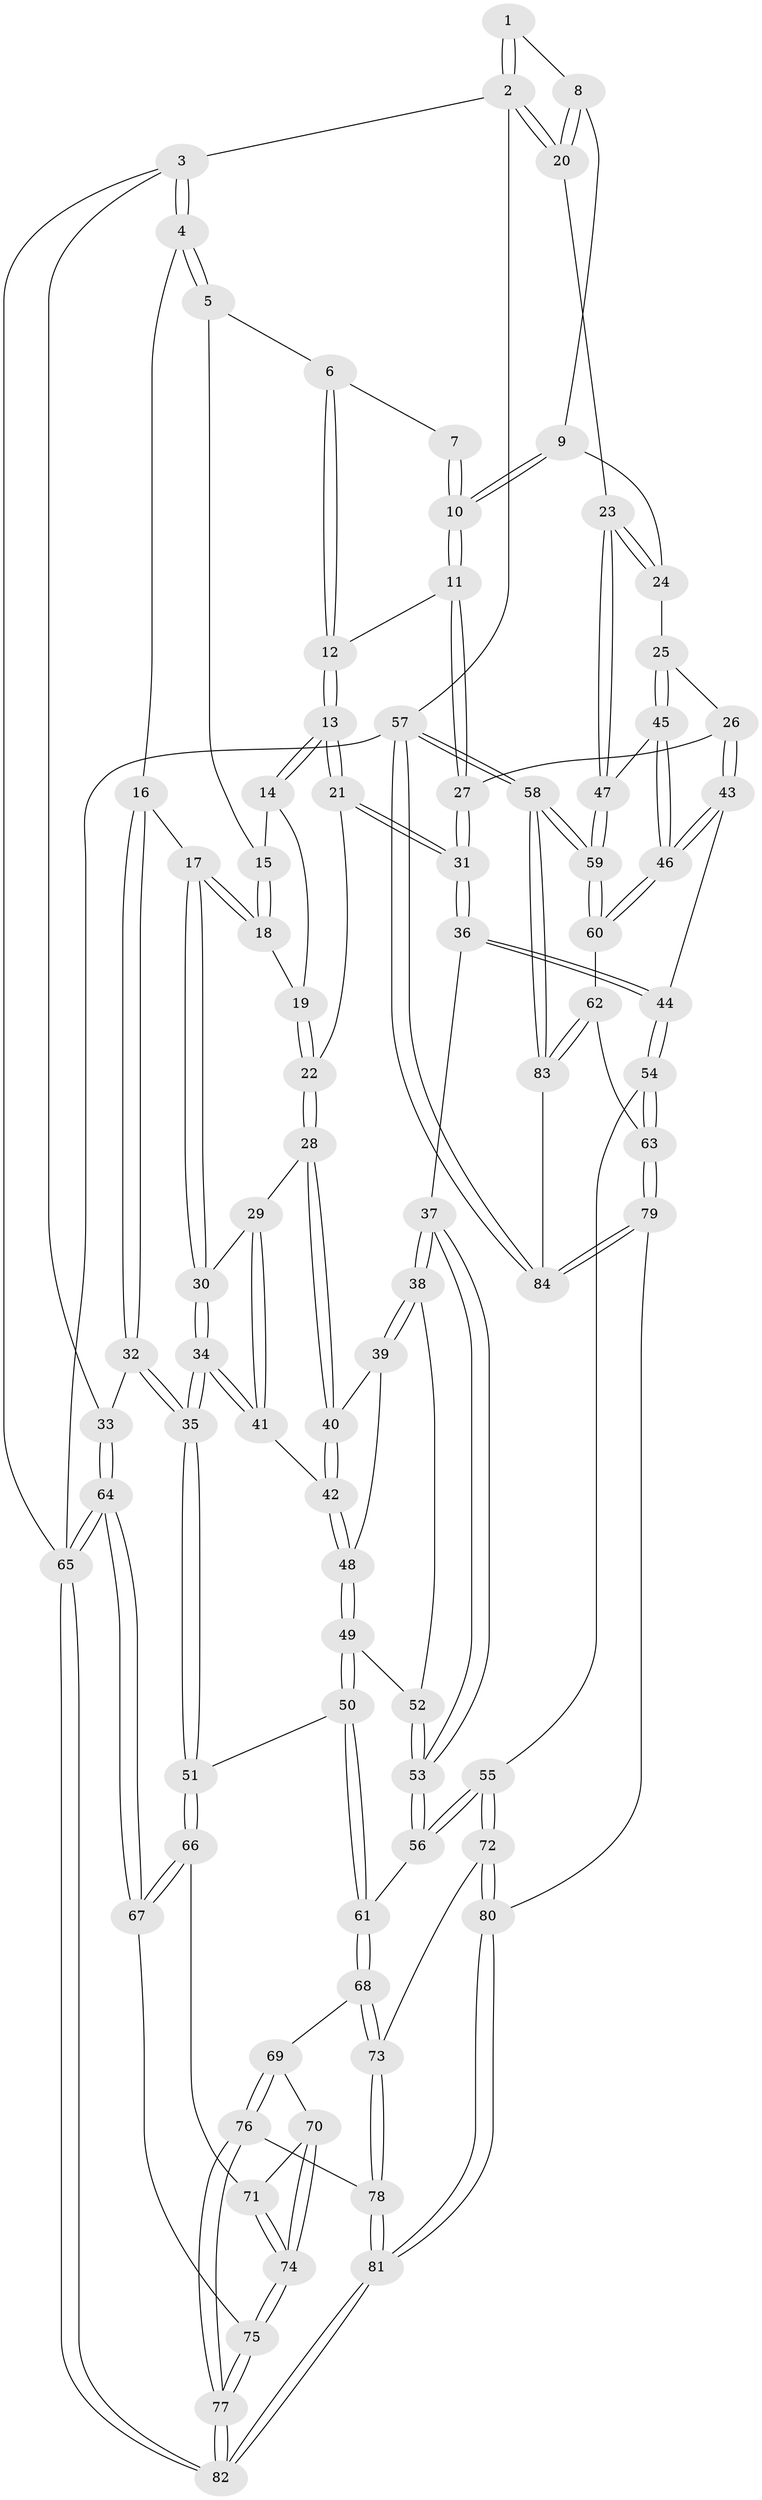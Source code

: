 // coarse degree distribution, {4: 0.3829787234042553, 6: 0.0851063829787234, 5: 0.44680851063829785, 2: 0.02127659574468085, 3: 0.06382978723404255}
// Generated by graph-tools (version 1.1) at 2025/52/02/27/25 19:52:44]
// undirected, 84 vertices, 207 edges
graph export_dot {
graph [start="1"]
  node [color=gray90,style=filled];
  1 [pos="+0.816483105976201+0"];
  2 [pos="+1+0"];
  3 [pos="+0+0"];
  4 [pos="+0+0"];
  5 [pos="+0.5667015875943414+0"];
  6 [pos="+0.6140559702607679+0"];
  7 [pos="+0.8051612849539076+0"];
  8 [pos="+0.8851939555141136+0.049472386301813456"];
  9 [pos="+0.8727992711033261+0.12089234361590259"];
  10 [pos="+0.763053112615736+0.12480010078539258"];
  11 [pos="+0.7426111612700386+0.14265477586125766"];
  12 [pos="+0.6701038612472472+0.1402869597873301"];
  13 [pos="+0.6526224609715633+0.15507457033013758"];
  14 [pos="+0.5156148476811118+0.0116281846597728"];
  15 [pos="+0.5190181080294001+0"];
  16 [pos="+0.25359859886425873+0.11742807638390985"];
  17 [pos="+0.261022765556201+0.12178963914648917"];
  18 [pos="+0.31725022962425947+0.10315542345421784"];
  19 [pos="+0.5016938081484729+0.09225006363775136"];
  20 [pos="+1+0.14935340953956977"];
  21 [pos="+0.6044148266937027+0.2048429785467992"];
  22 [pos="+0.5227368845619065+0.19272771334922448"];
  23 [pos="+1+0.18165991475646964"];
  24 [pos="+0.8733182981316572+0.12163445604035263"];
  25 [pos="+0.8787806715431007+0.2747709351895761"];
  26 [pos="+0.832121457295405+0.2798508606729556"];
  27 [pos="+0.8009512561932193+0.2690098082882528"];
  28 [pos="+0.48544308269039715+0.21810161017437754"];
  29 [pos="+0.3986807528934495+0.24126539797984847"];
  30 [pos="+0.2637547523868562+0.12507060378786472"];
  31 [pos="+0.6582480382832743+0.31604746636723713"];
  32 [pos="+0.07295354166081099+0.3497587393392481"];
  33 [pos="+0+0.3238217677547213"];
  34 [pos="+0.26093277873211745+0.388021376480152"];
  35 [pos="+0.20572912565675688+0.45649252320527556"];
  36 [pos="+0.6428129693006119+0.37851031337815966"];
  37 [pos="+0.626356500701979+0.384902525136538"];
  38 [pos="+0.5989427072046343+0.38284938328881674"];
  39 [pos="+0.542856239314539+0.35694182803441826"];
  40 [pos="+0.5204961033882988+0.3273901268935912"];
  41 [pos="+0.3880745666661663+0.29622035915452416"];
  42 [pos="+0.422508330966617+0.35753621472467145"];
  43 [pos="+0.7772214848751203+0.4441652657356518"];
  44 [pos="+0.7207490870629516+0.45330116054395286"];
  45 [pos="+0.8944378464010825+0.2809074135464722"];
  46 [pos="+0.9073065089364392+0.4936302727443054"];
  47 [pos="+1+0.23699887843180403"];
  48 [pos="+0.4358337213742133+0.3969652369748824"];
  49 [pos="+0.434083833863796+0.45231680337966834"];
  50 [pos="+0.39562844475479103+0.5252916366965864"];
  51 [pos="+0.2081328852711434+0.4624128621524435"];
  52 [pos="+0.49682824835586287+0.44010275671805477"];
  53 [pos="+0.5722964333361621+0.49434050620464604"];
  54 [pos="+0.6699541495237104+0.6710299067323802"];
  55 [pos="+0.6578127880919574+0.6707390004230201"];
  56 [pos="+0.5720854120609279+0.49543508555996707"];
  57 [pos="+1+1"];
  58 [pos="+1+1"];
  59 [pos="+1+0.5977312577663765"];
  60 [pos="+0.9800485169073109+0.5719839613139416"];
  61 [pos="+0.40516787342714644+0.5415675929660736"];
  62 [pos="+0.7446418869111299+0.7013451820930162"];
  63 [pos="+0.704436668929171+0.6900899306466053"];
  64 [pos="+0+0.7195030633473566"];
  65 [pos="+0+1"];
  66 [pos="+0.1698752391136483+0.5642075301307485"];
  67 [pos="+0.029984891818226295+0.6794784413956589"];
  68 [pos="+0.4381781129183704+0.651189284284332"];
  69 [pos="+0.3384585359243035+0.7097362402781617"];
  70 [pos="+0.3014671292080043+0.7018912677440984"];
  71 [pos="+0.21560723400615417+0.6220878707277222"];
  72 [pos="+0.5468295555720268+0.6984560644184078"];
  73 [pos="+0.511370258890449+0.6902715649952631"];
  74 [pos="+0.18550575281482368+0.763824736412893"];
  75 [pos="+0.16858632843905966+0.7767665485899435"];
  76 [pos="+0.327721756311166+0.7881044881168344"];
  77 [pos="+0.24392292232776405+1"];
  78 [pos="+0.4322593733830866+0.8243895942147402"];
  79 [pos="+0.5929762034830904+1"];
  80 [pos="+0.5378093512480532+1"];
  81 [pos="+0.3791446916957356+1"];
  82 [pos="+0.24395168719165114+1"];
  83 [pos="+0.782357096287776+0.7733349652322854"];
  84 [pos="+0.745713333024121+1"];
  1 -- 2;
  1 -- 2;
  1 -- 8;
  2 -- 3;
  2 -- 20;
  2 -- 20;
  2 -- 57;
  3 -- 4;
  3 -- 4;
  3 -- 33;
  3 -- 65;
  4 -- 5;
  4 -- 5;
  4 -- 16;
  5 -- 6;
  5 -- 15;
  6 -- 7;
  6 -- 12;
  6 -- 12;
  7 -- 10;
  7 -- 10;
  8 -- 9;
  8 -- 20;
  8 -- 20;
  9 -- 10;
  9 -- 10;
  9 -- 24;
  10 -- 11;
  10 -- 11;
  11 -- 12;
  11 -- 27;
  11 -- 27;
  12 -- 13;
  12 -- 13;
  13 -- 14;
  13 -- 14;
  13 -- 21;
  13 -- 21;
  14 -- 15;
  14 -- 19;
  15 -- 18;
  15 -- 18;
  16 -- 17;
  16 -- 32;
  16 -- 32;
  17 -- 18;
  17 -- 18;
  17 -- 30;
  17 -- 30;
  18 -- 19;
  19 -- 22;
  19 -- 22;
  20 -- 23;
  21 -- 22;
  21 -- 31;
  21 -- 31;
  22 -- 28;
  22 -- 28;
  23 -- 24;
  23 -- 24;
  23 -- 47;
  23 -- 47;
  24 -- 25;
  25 -- 26;
  25 -- 45;
  25 -- 45;
  26 -- 27;
  26 -- 43;
  26 -- 43;
  27 -- 31;
  27 -- 31;
  28 -- 29;
  28 -- 40;
  28 -- 40;
  29 -- 30;
  29 -- 41;
  29 -- 41;
  30 -- 34;
  30 -- 34;
  31 -- 36;
  31 -- 36;
  32 -- 33;
  32 -- 35;
  32 -- 35;
  33 -- 64;
  33 -- 64;
  34 -- 35;
  34 -- 35;
  34 -- 41;
  34 -- 41;
  35 -- 51;
  35 -- 51;
  36 -- 37;
  36 -- 44;
  36 -- 44;
  37 -- 38;
  37 -- 38;
  37 -- 53;
  37 -- 53;
  38 -- 39;
  38 -- 39;
  38 -- 52;
  39 -- 40;
  39 -- 48;
  40 -- 42;
  40 -- 42;
  41 -- 42;
  42 -- 48;
  42 -- 48;
  43 -- 44;
  43 -- 46;
  43 -- 46;
  44 -- 54;
  44 -- 54;
  45 -- 46;
  45 -- 46;
  45 -- 47;
  46 -- 60;
  46 -- 60;
  47 -- 59;
  47 -- 59;
  48 -- 49;
  48 -- 49;
  49 -- 50;
  49 -- 50;
  49 -- 52;
  50 -- 51;
  50 -- 61;
  50 -- 61;
  51 -- 66;
  51 -- 66;
  52 -- 53;
  52 -- 53;
  53 -- 56;
  53 -- 56;
  54 -- 55;
  54 -- 63;
  54 -- 63;
  55 -- 56;
  55 -- 56;
  55 -- 72;
  55 -- 72;
  56 -- 61;
  57 -- 58;
  57 -- 58;
  57 -- 84;
  57 -- 84;
  57 -- 65;
  58 -- 59;
  58 -- 59;
  58 -- 83;
  58 -- 83;
  59 -- 60;
  59 -- 60;
  60 -- 62;
  61 -- 68;
  61 -- 68;
  62 -- 63;
  62 -- 83;
  62 -- 83;
  63 -- 79;
  63 -- 79;
  64 -- 65;
  64 -- 65;
  64 -- 67;
  64 -- 67;
  65 -- 82;
  65 -- 82;
  66 -- 67;
  66 -- 67;
  66 -- 71;
  67 -- 75;
  68 -- 69;
  68 -- 73;
  68 -- 73;
  69 -- 70;
  69 -- 76;
  69 -- 76;
  70 -- 71;
  70 -- 74;
  70 -- 74;
  71 -- 74;
  71 -- 74;
  72 -- 73;
  72 -- 80;
  72 -- 80;
  73 -- 78;
  73 -- 78;
  74 -- 75;
  74 -- 75;
  75 -- 77;
  75 -- 77;
  76 -- 77;
  76 -- 77;
  76 -- 78;
  77 -- 82;
  77 -- 82;
  78 -- 81;
  78 -- 81;
  79 -- 80;
  79 -- 84;
  79 -- 84;
  80 -- 81;
  80 -- 81;
  81 -- 82;
  81 -- 82;
  83 -- 84;
}
